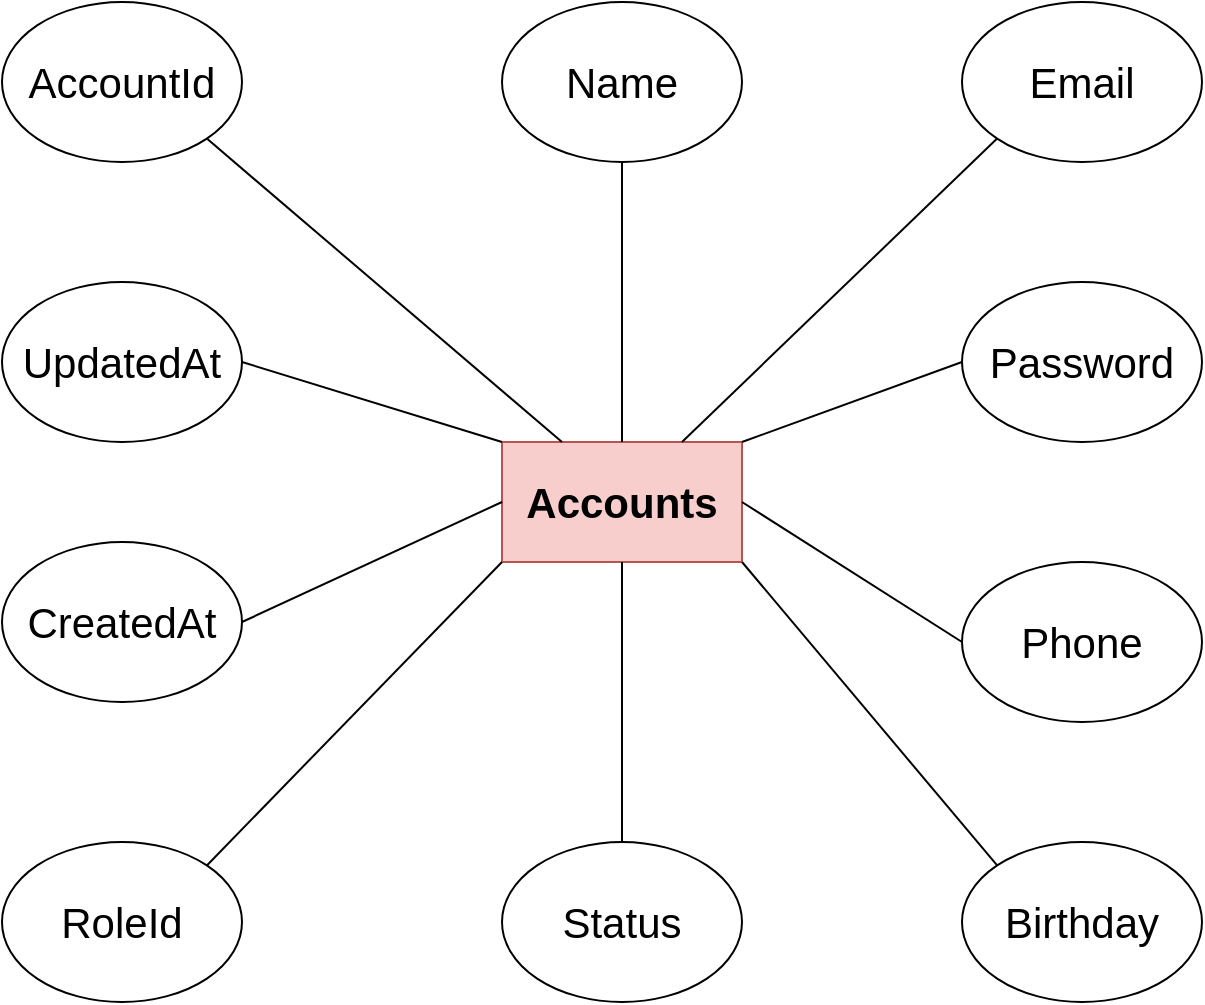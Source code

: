 <mxfile version="14.9.3" type="device" pages="5"><diagram id="GEz_3KdsfDIOEfWvhf-M" name="Account"><mxGraphModel dx="1038" dy="579" grid="1" gridSize="10" guides="1" tooltips="1" connect="1" arrows="1" fold="1" page="1" pageScale="1" pageWidth="827" pageHeight="1169" background="none" math="0" shadow="0"><root><mxCell id="0"/><mxCell id="1" parent="0"/><mxCell id="G0lWmzLm0zBgNBbIAl6s-1" value="Accounts" style="rounded=0;whiteSpace=wrap;html=1;fontSize=21;fontStyle=1;fillColor=#f8cecc;strokeColor=#b85450;" vertex="1" parent="1"><mxGeometry x="370" y="340" width="120" height="60" as="geometry"/></mxCell><mxCell id="G0lWmzLm0zBgNBbIAl6s-2" value="AccountId" style="ellipse;whiteSpace=wrap;html=1;fontSize=21;" vertex="1" parent="1"><mxGeometry x="120" y="120" width="120" height="80" as="geometry"/></mxCell><mxCell id="G0lWmzLm0zBgNBbIAl6s-3" value="Name" style="ellipse;whiteSpace=wrap;html=1;fontSize=21;" vertex="1" parent="1"><mxGeometry x="370" y="120" width="120" height="80" as="geometry"/></mxCell><mxCell id="G0lWmzLm0zBgNBbIAl6s-4" value="Email" style="ellipse;whiteSpace=wrap;html=1;fontSize=21;" vertex="1" parent="1"><mxGeometry x="600" y="120" width="120" height="80" as="geometry"/></mxCell><mxCell id="G0lWmzLm0zBgNBbIAl6s-5" value="Password" style="ellipse;whiteSpace=wrap;html=1;fontSize=21;" vertex="1" parent="1"><mxGeometry x="600" y="260" width="120" height="80" as="geometry"/></mxCell><mxCell id="G0lWmzLm0zBgNBbIAl6s-6" value="Phone" style="ellipse;whiteSpace=wrap;html=1;fontSize=21;" vertex="1" parent="1"><mxGeometry x="600" y="400" width="120" height="80" as="geometry"/></mxCell><mxCell id="G0lWmzLm0zBgNBbIAl6s-7" value="Birthday" style="ellipse;whiteSpace=wrap;html=1;fontSize=21;" vertex="1" parent="1"><mxGeometry x="600" y="540" width="120" height="80" as="geometry"/></mxCell><mxCell id="G0lWmzLm0zBgNBbIAl6s-8" value="RoleId" style="ellipse;whiteSpace=wrap;html=1;fontSize=21;" vertex="1" parent="1"><mxGeometry x="120" y="540" width="120" height="80" as="geometry"/></mxCell><mxCell id="G0lWmzLm0zBgNBbIAl6s-9" value="UpdatedAt" style="ellipse;whiteSpace=wrap;html=1;fontSize=21;" vertex="1" parent="1"><mxGeometry x="120" y="260" width="120" height="80" as="geometry"/></mxCell><mxCell id="G0lWmzLm0zBgNBbIAl6s-10" value="CreatedAt" style="ellipse;whiteSpace=wrap;html=1;fontSize=21;" vertex="1" parent="1"><mxGeometry x="120" y="390" width="120" height="80" as="geometry"/></mxCell><mxCell id="G0lWmzLm0zBgNBbIAl6s-11" value="Status" style="ellipse;whiteSpace=wrap;html=1;fontSize=21;" vertex="1" parent="1"><mxGeometry x="370" y="540" width="120" height="80" as="geometry"/></mxCell><mxCell id="G0lWmzLm0zBgNBbIAl6s-14" value="" style="endArrow=none;html=1;fontSize=21;exitX=1;exitY=0.5;exitDx=0;exitDy=0;entryX=0;entryY=0;entryDx=0;entryDy=0;" edge="1" parent="1" source="G0lWmzLm0zBgNBbIAl6s-9" target="G0lWmzLm0zBgNBbIAl6s-1"><mxGeometry width="50" height="50" relative="1" as="geometry"><mxPoint x="390" y="420" as="sourcePoint"/><mxPoint x="440" y="370" as="targetPoint"/></mxGeometry></mxCell><mxCell id="G0lWmzLm0zBgNBbIAl6s-15" value="" style="endArrow=none;html=1;fontSize=21;exitX=1;exitY=1;exitDx=0;exitDy=0;" edge="1" parent="1" source="G0lWmzLm0zBgNBbIAl6s-2"><mxGeometry width="50" height="50" relative="1" as="geometry"><mxPoint x="390" y="420" as="sourcePoint"/><mxPoint x="400" y="340" as="targetPoint"/></mxGeometry></mxCell><mxCell id="G0lWmzLm0zBgNBbIAl6s-16" value="" style="endArrow=none;html=1;fontSize=21;entryX=0.5;entryY=0;entryDx=0;entryDy=0;" edge="1" parent="1" source="G0lWmzLm0zBgNBbIAl6s-3" target="G0lWmzLm0zBgNBbIAl6s-1"><mxGeometry width="50" height="50" relative="1" as="geometry"><mxPoint x="279.996" y="188.284" as="sourcePoint"/><mxPoint x="457.57" y="340" as="targetPoint"/></mxGeometry></mxCell><mxCell id="G0lWmzLm0zBgNBbIAl6s-17" value="" style="endArrow=none;html=1;fontSize=21;exitX=0.75;exitY=0;exitDx=0;exitDy=0;entryX=0;entryY=1;entryDx=0;entryDy=0;" edge="1" parent="1" source="G0lWmzLm0zBgNBbIAl6s-1" target="G0lWmzLm0zBgNBbIAl6s-4"><mxGeometry width="50" height="50" relative="1" as="geometry"><mxPoint x="390" y="420" as="sourcePoint"/><mxPoint x="440" y="370" as="targetPoint"/></mxGeometry></mxCell><mxCell id="G0lWmzLm0zBgNBbIAl6s-18" value="" style="endArrow=none;html=1;fontSize=21;exitX=0;exitY=0.5;exitDx=0;exitDy=0;entryX=1;entryY=0;entryDx=0;entryDy=0;" edge="1" parent="1" source="G0lWmzLm0zBgNBbIAl6s-5" target="G0lWmzLm0zBgNBbIAl6s-1"><mxGeometry width="50" height="50" relative="1" as="geometry"><mxPoint x="390" y="420" as="sourcePoint"/><mxPoint x="440" y="370" as="targetPoint"/></mxGeometry></mxCell><mxCell id="G0lWmzLm0zBgNBbIAl6s-19" value="" style="endArrow=none;html=1;fontSize=21;exitX=1;exitY=0.5;exitDx=0;exitDy=0;entryX=0;entryY=0.5;entryDx=0;entryDy=0;" edge="1" parent="1" source="G0lWmzLm0zBgNBbIAl6s-1" target="G0lWmzLm0zBgNBbIAl6s-6"><mxGeometry width="50" height="50" relative="1" as="geometry"><mxPoint x="390" y="420" as="sourcePoint"/><mxPoint x="440" y="370" as="targetPoint"/></mxGeometry></mxCell><mxCell id="G0lWmzLm0zBgNBbIAl6s-20" value="" style="endArrow=none;html=1;fontSize=21;exitX=1;exitY=1;exitDx=0;exitDy=0;entryX=0;entryY=0;entryDx=0;entryDy=0;" edge="1" parent="1" source="G0lWmzLm0zBgNBbIAl6s-1" target="G0lWmzLm0zBgNBbIAl6s-7"><mxGeometry width="50" height="50" relative="1" as="geometry"><mxPoint x="390" y="420" as="sourcePoint"/><mxPoint x="440" y="370" as="targetPoint"/></mxGeometry></mxCell><mxCell id="G0lWmzLm0zBgNBbIAl6s-21" value="" style="endArrow=none;html=1;fontSize=21;exitX=0.5;exitY=1;exitDx=0;exitDy=0;entryX=0.5;entryY=0;entryDx=0;entryDy=0;" edge="1" parent="1" source="G0lWmzLm0zBgNBbIAl6s-1" target="G0lWmzLm0zBgNBbIAl6s-11"><mxGeometry width="50" height="50" relative="1" as="geometry"><mxPoint x="390" y="420" as="sourcePoint"/><mxPoint x="440" y="370" as="targetPoint"/></mxGeometry></mxCell><mxCell id="G0lWmzLm0zBgNBbIAl6s-22" value="" style="endArrow=none;html=1;fontSize=21;exitX=0;exitY=1;exitDx=0;exitDy=0;entryX=1;entryY=0;entryDx=0;entryDy=0;" edge="1" parent="1" source="G0lWmzLm0zBgNBbIAl6s-1" target="G0lWmzLm0zBgNBbIAl6s-8"><mxGeometry width="50" height="50" relative="1" as="geometry"><mxPoint x="390" y="420" as="sourcePoint"/><mxPoint x="440" y="370" as="targetPoint"/></mxGeometry></mxCell><mxCell id="G0lWmzLm0zBgNBbIAl6s-23" value="" style="endArrow=none;html=1;fontSize=21;exitX=0;exitY=0.5;exitDx=0;exitDy=0;entryX=1;entryY=0.5;entryDx=0;entryDy=0;" edge="1" parent="1" source="G0lWmzLm0zBgNBbIAl6s-1" target="G0lWmzLm0zBgNBbIAl6s-10"><mxGeometry width="50" height="50" relative="1" as="geometry"><mxPoint x="390" y="420" as="sourcePoint"/><mxPoint x="440" y="370" as="targetPoint"/></mxGeometry></mxCell></root></mxGraphModel></diagram><diagram id="G-tEZnUHfWzyyb2pSa0g" name="Currency"><mxGraphModel dx="1038" dy="521" grid="1" gridSize="10" guides="1" tooltips="1" connect="1" arrows="1" fold="1" page="1" pageScale="1" pageWidth="827" pageHeight="1169" math="0" shadow="0"><root><mxCell id="hVoBL8ydeFu0N2ukwKpU-0"/><mxCell id="hVoBL8ydeFu0N2ukwKpU-1" parent="hVoBL8ydeFu0N2ukwKpU-0"/><mxCell id="rbpTSoaHfvkXgF5CR4_y-0" value="Currencies" style="rounded=0;whiteSpace=wrap;html=1;fontSize=21;fontStyle=1;fillColor=#f8cecc;strokeColor=#b85450;" vertex="1" parent="hVoBL8ydeFu0N2ukwKpU-1"><mxGeometry x="370" y="340" width="120" height="60" as="geometry"/></mxCell><mxCell id="rbpTSoaHfvkXgF5CR4_y-1" value="CurrencyId" style="ellipse;whiteSpace=wrap;html=1;fontSize=21;" vertex="1" parent="hVoBL8ydeFu0N2ukwKpU-1"><mxGeometry x="110" y="330" width="120" height="80" as="geometry"/></mxCell><mxCell id="rbpTSoaHfvkXgF5CR4_y-2" value="Name" style="ellipse;whiteSpace=wrap;html=1;fontSize=21;" vertex="1" parent="hVoBL8ydeFu0N2ukwKpU-1"><mxGeometry x="630" y="330" width="120" height="80" as="geometry"/></mxCell><mxCell id="rbpTSoaHfvkXgF5CR4_y-12" value="" style="endArrow=none;html=1;fontSize=21;exitX=1;exitY=0.5;exitDx=0;exitDy=0;entryX=0;entryY=0.5;entryDx=0;entryDy=0;" edge="1" parent="hVoBL8ydeFu0N2ukwKpU-1" source="rbpTSoaHfvkXgF5CR4_y-1" target="rbpTSoaHfvkXgF5CR4_y-0"><mxGeometry width="50" height="50" relative="1" as="geometry"><mxPoint x="390" y="420" as="sourcePoint"/><mxPoint x="400" y="340" as="targetPoint"/></mxGeometry></mxCell><mxCell id="rbpTSoaHfvkXgF5CR4_y-13" value="" style="endArrow=none;html=1;fontSize=21;entryX=1;entryY=0.5;entryDx=0;entryDy=0;" edge="1" parent="hVoBL8ydeFu0N2ukwKpU-1" source="rbpTSoaHfvkXgF5CR4_y-2" target="rbpTSoaHfvkXgF5CR4_y-0"><mxGeometry width="50" height="50" relative="1" as="geometry"><mxPoint x="279.996" y="188.284" as="sourcePoint"/><mxPoint x="457.57" y="340" as="targetPoint"/></mxGeometry></mxCell></root></mxGraphModel></diagram><diagram id="E4p6BggJQqMTqI3SocS4" name="Page-3"><mxGraphModel dx="1038" dy="579" grid="1" gridSize="10" guides="1" tooltips="1" connect="1" arrows="1" fold="1" page="1" pageScale="1" pageWidth="827" pageHeight="1169" math="0" shadow="0"><root><mxCell id="4UlxFnOwx653JaYTCCnm-0"/><mxCell id="4UlxFnOwx653JaYTCCnm-1" parent="4UlxFnOwx653JaYTCCnm-0"/><mxCell id="4UlxFnOwx653JaYTCCnm-2" value="Roles" style="rounded=0;whiteSpace=wrap;html=1;fontSize=21;fontStyle=1;fillColor=#f8cecc;strokeColor=#b85450;" vertex="1" parent="4UlxFnOwx653JaYTCCnm-1"><mxGeometry x="370" y="340" width="120" height="60" as="geometry"/></mxCell><mxCell id="4UlxFnOwx653JaYTCCnm-3" value="RoleId" style="ellipse;whiteSpace=wrap;html=1;fontSize=21;" vertex="1" parent="4UlxFnOwx653JaYTCCnm-1"><mxGeometry x="110" y="330" width="120" height="80" as="geometry"/></mxCell><mxCell id="4UlxFnOwx653JaYTCCnm-4" value="Status" style="ellipse;whiteSpace=wrap;html=1;fontSize=21;" vertex="1" parent="4UlxFnOwx653JaYTCCnm-1"><mxGeometry x="630" y="330" width="120" height="80" as="geometry"/></mxCell><mxCell id="4UlxFnOwx653JaYTCCnm-5" value="" style="endArrow=none;html=1;fontSize=21;exitX=1;exitY=0.5;exitDx=0;exitDy=0;entryX=0;entryY=0.5;entryDx=0;entryDy=0;" edge="1" parent="4UlxFnOwx653JaYTCCnm-1" source="4UlxFnOwx653JaYTCCnm-3" target="4UlxFnOwx653JaYTCCnm-2"><mxGeometry width="50" height="50" relative="1" as="geometry"><mxPoint x="390" y="420" as="sourcePoint"/><mxPoint x="400" y="340" as="targetPoint"/></mxGeometry></mxCell><mxCell id="4UlxFnOwx653JaYTCCnm-6" value="" style="endArrow=none;html=1;fontSize=21;entryX=1;entryY=0.5;entryDx=0;entryDy=0;" edge="1" parent="4UlxFnOwx653JaYTCCnm-1" source="4UlxFnOwx653JaYTCCnm-4" target="4UlxFnOwx653JaYTCCnm-2"><mxGeometry width="50" height="50" relative="1" as="geometry"><mxPoint x="279.996" y="188.284" as="sourcePoint"/><mxPoint x="457.57" y="340" as="targetPoint"/></mxGeometry></mxCell><mxCell id="4UlxFnOwx653JaYTCCnm-7" value="Name" style="ellipse;whiteSpace=wrap;html=1;fontSize=21;" vertex="1" parent="4UlxFnOwx653JaYTCCnm-1"><mxGeometry x="370" y="120" width="120" height="80" as="geometry"/></mxCell><mxCell id="4UlxFnOwx653JaYTCCnm-8" value="" style="endArrow=none;html=1;fontSize=21;exitX=0.5;exitY=0;exitDx=0;exitDy=0;entryX=0.5;entryY=1;entryDx=0;entryDy=0;" edge="1" parent="4UlxFnOwx653JaYTCCnm-1" source="4UlxFnOwx653JaYTCCnm-2" target="4UlxFnOwx653JaYTCCnm-7"><mxGeometry width="50" height="50" relative="1" as="geometry"><mxPoint x="390" y="300" as="sourcePoint"/><mxPoint x="440" y="250" as="targetPoint"/></mxGeometry></mxCell></root></mxGraphModel></diagram><diagram id="YdqaehXhnOYgi0axa0-7" name="BankAccount"><mxGraphModel dx="1038" dy="521" grid="1" gridSize="10" guides="1" tooltips="1" connect="1" arrows="1" fold="1" page="1" pageScale="1" pageWidth="827" pageHeight="1169" math="0" shadow="0"><root><mxCell id="Rg5KdEXRDPCdK4_rdtgt-0"/><mxCell id="Rg5KdEXRDPCdK4_rdtgt-1" parent="Rg5KdEXRDPCdK4_rdtgt-0"/><mxCell id="DzRRO3TYvQL9fENdih4s-0" value="BankAccounts" style="rounded=0;whiteSpace=wrap;html=1;fontSize=21;fontStyle=1;fillColor=#f8cecc;strokeColor=#b85450;" vertex="1" parent="Rg5KdEXRDPCdK4_rdtgt-1"><mxGeometry x="350" y="340" width="160" height="60" as="geometry"/></mxCell><mxCell id="DzRRO3TYvQL9fENdih4s-1" value="BankAccountId" style="ellipse;whiteSpace=wrap;html=1;fontSize=21;" vertex="1" parent="Rg5KdEXRDPCdK4_rdtgt-1"><mxGeometry x="105" y="120" width="170" height="80" as="geometry"/></mxCell><mxCell id="DzRRO3TYvQL9fENdih4s-2" value="AccountId" style="ellipse;whiteSpace=wrap;html=1;fontSize=21;" vertex="1" parent="Rg5KdEXRDPCdK4_rdtgt-1"><mxGeometry x="370" y="120" width="120" height="80" as="geometry"/></mxCell><mxCell id="DzRRO3TYvQL9fENdih4s-3" value="CurrencyId" style="ellipse;whiteSpace=wrap;html=1;fontSize=21;" vertex="1" parent="Rg5KdEXRDPCdK4_rdtgt-1"><mxGeometry x="610" y="120" width="120" height="80" as="geometry"/></mxCell><mxCell id="DzRRO3TYvQL9fENdih4s-4" value="Name" style="ellipse;whiteSpace=wrap;html=1;fontSize=21;" vertex="1" parent="Rg5KdEXRDPCdK4_rdtgt-1"><mxGeometry x="610" y="330" width="120" height="80" as="geometry"/></mxCell><mxCell id="DzRRO3TYvQL9fENdih4s-5" value="Balance" style="ellipse;whiteSpace=wrap;html=1;fontSize=21;" vertex="1" parent="Rg5KdEXRDPCdK4_rdtgt-1"><mxGeometry x="610" y="520" width="120" height="80" as="geometry"/></mxCell><mxCell id="DzRRO3TYvQL9fENdih4s-6" value="Status" style="ellipse;whiteSpace=wrap;html=1;fontSize=21;" vertex="1" parent="Rg5KdEXRDPCdK4_rdtgt-1"><mxGeometry x="370" y="530" width="120" height="80" as="geometry"/></mxCell><mxCell id="DzRRO3TYvQL9fENdih4s-8" value="UpdatedAt" style="ellipse;whiteSpace=wrap;html=1;fontSize=21;" vertex="1" parent="Rg5KdEXRDPCdK4_rdtgt-1"><mxGeometry x="120" y="330" width="120" height="80" as="geometry"/></mxCell><mxCell id="DzRRO3TYvQL9fENdih4s-9" value="CreatedAt" style="ellipse;whiteSpace=wrap;html=1;fontSize=21;" vertex="1" parent="Rg5KdEXRDPCdK4_rdtgt-1"><mxGeometry x="130" y="520" width="120" height="80" as="geometry"/></mxCell><mxCell id="DzRRO3TYvQL9fENdih4s-11" value="" style="endArrow=none;html=1;fontSize=21;exitX=1;exitY=0.5;exitDx=0;exitDy=0;entryX=0;entryY=0.5;entryDx=0;entryDy=0;" edge="1" parent="Rg5KdEXRDPCdK4_rdtgt-1" source="DzRRO3TYvQL9fENdih4s-8" target="DzRRO3TYvQL9fENdih4s-0"><mxGeometry width="50" height="50" relative="1" as="geometry"><mxPoint x="390" y="420" as="sourcePoint"/><mxPoint x="440" y="370" as="targetPoint"/></mxGeometry></mxCell><mxCell id="DzRRO3TYvQL9fENdih4s-12" value="" style="endArrow=none;html=1;fontSize=21;exitX=1;exitY=1;exitDx=0;exitDy=0;entryX=0;entryY=0;entryDx=0;entryDy=0;" edge="1" parent="Rg5KdEXRDPCdK4_rdtgt-1" source="DzRRO3TYvQL9fENdih4s-1" target="DzRRO3TYvQL9fENdih4s-0"><mxGeometry width="50" height="50" relative="1" as="geometry"><mxPoint x="390" y="420" as="sourcePoint"/><mxPoint x="400" y="340" as="targetPoint"/></mxGeometry></mxCell><mxCell id="DzRRO3TYvQL9fENdih4s-13" value="" style="endArrow=none;html=1;fontSize=21;entryX=0.5;entryY=0;entryDx=0;entryDy=0;" edge="1" parent="Rg5KdEXRDPCdK4_rdtgt-1" source="DzRRO3TYvQL9fENdih4s-2" target="DzRRO3TYvQL9fENdih4s-0"><mxGeometry width="50" height="50" relative="1" as="geometry"><mxPoint x="279.996" y="188.284" as="sourcePoint"/><mxPoint x="457.57" y="340" as="targetPoint"/></mxGeometry></mxCell><mxCell id="DzRRO3TYvQL9fENdih4s-14" value="" style="endArrow=none;html=1;fontSize=21;exitX=1;exitY=0;exitDx=0;exitDy=0;entryX=0;entryY=1;entryDx=0;entryDy=0;" edge="1" parent="Rg5KdEXRDPCdK4_rdtgt-1" source="DzRRO3TYvQL9fENdih4s-0" target="DzRRO3TYvQL9fENdih4s-3"><mxGeometry width="50" height="50" relative="1" as="geometry"><mxPoint x="390" y="420" as="sourcePoint"/><mxPoint x="440" y="370" as="targetPoint"/></mxGeometry></mxCell><mxCell id="DzRRO3TYvQL9fENdih4s-15" value="" style="endArrow=none;html=1;fontSize=21;exitX=0;exitY=0.5;exitDx=0;exitDy=0;entryX=1;entryY=0.5;entryDx=0;entryDy=0;" edge="1" parent="Rg5KdEXRDPCdK4_rdtgt-1" source="DzRRO3TYvQL9fENdih4s-4" target="DzRRO3TYvQL9fENdih4s-0"><mxGeometry width="50" height="50" relative="1" as="geometry"><mxPoint x="390" y="420" as="sourcePoint"/><mxPoint x="440" y="370" as="targetPoint"/></mxGeometry></mxCell><mxCell id="DzRRO3TYvQL9fENdih4s-16" value="" style="endArrow=none;html=1;fontSize=21;exitX=1;exitY=1;exitDx=0;exitDy=0;entryX=0;entryY=0;entryDx=0;entryDy=0;" edge="1" parent="Rg5KdEXRDPCdK4_rdtgt-1" source="DzRRO3TYvQL9fENdih4s-0" target="DzRRO3TYvQL9fENdih4s-5"><mxGeometry width="50" height="50" relative="1" as="geometry"><mxPoint x="390" y="420" as="sourcePoint"/><mxPoint x="440" y="370" as="targetPoint"/></mxGeometry></mxCell><mxCell id="DzRRO3TYvQL9fENdih4s-17" value="" style="endArrow=none;html=1;fontSize=21;exitX=0.5;exitY=1;exitDx=0;exitDy=0;entryX=0.5;entryY=0;entryDx=0;entryDy=0;" edge="1" parent="Rg5KdEXRDPCdK4_rdtgt-1" source="DzRRO3TYvQL9fENdih4s-0" target="DzRRO3TYvQL9fENdih4s-6"><mxGeometry width="50" height="50" relative="1" as="geometry"><mxPoint x="390" y="420" as="sourcePoint"/><mxPoint x="440" y="370" as="targetPoint"/></mxGeometry></mxCell><mxCell id="DzRRO3TYvQL9fENdih4s-20" value="" style="endArrow=none;html=1;fontSize=21;exitX=0;exitY=1;exitDx=0;exitDy=0;entryX=1;entryY=0;entryDx=0;entryDy=0;" edge="1" parent="Rg5KdEXRDPCdK4_rdtgt-1" source="DzRRO3TYvQL9fENdih4s-0" target="DzRRO3TYvQL9fENdih4s-9"><mxGeometry width="50" height="50" relative="1" as="geometry"><mxPoint x="390" y="420" as="sourcePoint"/><mxPoint x="440" y="370" as="targetPoint"/></mxGeometry></mxCell></root></mxGraphModel></diagram><diagram id="oI6iSHkErYPx4hR4yroz" name="Page-5"><mxGraphModel dx="1038" dy="521" grid="1" gridSize="10" guides="1" tooltips="1" connect="1" arrows="1" fold="1" page="1" pageScale="1" pageWidth="827" pageHeight="1169" math="0" shadow="0"><root><mxCell id="FSC7y-ta5rprU81UNRID-0"/><mxCell id="FSC7y-ta5rprU81UNRID-1" parent="FSC7y-ta5rprU81UNRID-0"/><mxCell id="74Ru9agUBFHOpiSapqo6-0" value="Transactions" style="rounded=0;whiteSpace=wrap;html=1;fontSize=21;fontStyle=1;fillColor=#f8cecc;strokeColor=#b85450;" vertex="1" parent="FSC7y-ta5rprU81UNRID-1"><mxGeometry x="350" y="340" width="160" height="60" as="geometry"/></mxCell><mxCell id="74Ru9agUBFHOpiSapqo6-1" value="TransactionId" style="ellipse;whiteSpace=wrap;html=1;fontSize=21;" vertex="1" parent="FSC7y-ta5rprU81UNRID-1"><mxGeometry x="105" y="120" width="170" height="80" as="geometry"/></mxCell><mxCell id="74Ru9agUBFHOpiSapqo6-2" value="FromId" style="ellipse;whiteSpace=wrap;html=1;fontSize=21;" vertex="1" parent="FSC7y-ta5rprU81UNRID-1"><mxGeometry x="370" y="120" width="120" height="80" as="geometry"/></mxCell><mxCell id="74Ru9agUBFHOpiSapqo6-3" value="ToId" style="ellipse;whiteSpace=wrap;html=1;fontSize=21;" vertex="1" parent="FSC7y-ta5rprU81UNRID-1"><mxGeometry x="610" y="120" width="120" height="80" as="geometry"/></mxCell><mxCell id="74Ru9agUBFHOpiSapqo6-4" value="Status" style="ellipse;whiteSpace=wrap;html=1;fontSize=21;" vertex="1" parent="FSC7y-ta5rprU81UNRID-1"><mxGeometry x="610" y="330" width="120" height="80" as="geometry"/></mxCell><mxCell id="74Ru9agUBFHOpiSapqo6-5" value="Amount" style="ellipse;whiteSpace=wrap;html=1;fontSize=21;" vertex="1" parent="FSC7y-ta5rprU81UNRID-1"><mxGeometry x="610" y="520" width="120" height="80" as="geometry"/></mxCell><mxCell id="74Ru9agUBFHOpiSapqo6-6" value="Status" style="ellipse;whiteSpace=wrap;html=1;fontSize=21;" vertex="1" parent="FSC7y-ta5rprU81UNRID-1"><mxGeometry x="370" y="530" width="120" height="80" as="geometry"/></mxCell><mxCell id="74Ru9agUBFHOpiSapqo6-7" value="UpdatedAt" style="ellipse;whiteSpace=wrap;html=1;fontSize=21;" vertex="1" parent="FSC7y-ta5rprU81UNRID-1"><mxGeometry x="120" y="330" width="120" height="80" as="geometry"/></mxCell><mxCell id="74Ru9agUBFHOpiSapqo6-8" value="CreatedAt" style="ellipse;whiteSpace=wrap;html=1;fontSize=21;" vertex="1" parent="FSC7y-ta5rprU81UNRID-1"><mxGeometry x="130" y="520" width="120" height="80" as="geometry"/></mxCell><mxCell id="74Ru9agUBFHOpiSapqo6-9" value="" style="endArrow=none;html=1;fontSize=21;exitX=1;exitY=0.5;exitDx=0;exitDy=0;entryX=0;entryY=0.5;entryDx=0;entryDy=0;" edge="1" parent="FSC7y-ta5rprU81UNRID-1" source="74Ru9agUBFHOpiSapqo6-7" target="74Ru9agUBFHOpiSapqo6-0"><mxGeometry width="50" height="50" relative="1" as="geometry"><mxPoint x="390" y="420" as="sourcePoint"/><mxPoint x="440" y="370" as="targetPoint"/></mxGeometry></mxCell><mxCell id="74Ru9agUBFHOpiSapqo6-10" value="" style="endArrow=none;html=1;fontSize=21;exitX=1;exitY=1;exitDx=0;exitDy=0;entryX=0;entryY=0;entryDx=0;entryDy=0;" edge="1" parent="FSC7y-ta5rprU81UNRID-1" source="74Ru9agUBFHOpiSapqo6-1" target="74Ru9agUBFHOpiSapqo6-0"><mxGeometry width="50" height="50" relative="1" as="geometry"><mxPoint x="390" y="420" as="sourcePoint"/><mxPoint x="400" y="340" as="targetPoint"/></mxGeometry></mxCell><mxCell id="74Ru9agUBFHOpiSapqo6-11" value="" style="endArrow=none;html=1;fontSize=21;entryX=0.5;entryY=0;entryDx=0;entryDy=0;" edge="1" parent="FSC7y-ta5rprU81UNRID-1" source="74Ru9agUBFHOpiSapqo6-2" target="74Ru9agUBFHOpiSapqo6-0"><mxGeometry width="50" height="50" relative="1" as="geometry"><mxPoint x="279.996" y="188.284" as="sourcePoint"/><mxPoint x="457.57" y="340" as="targetPoint"/></mxGeometry></mxCell><mxCell id="74Ru9agUBFHOpiSapqo6-12" value="" style="endArrow=none;html=1;fontSize=21;exitX=1;exitY=0;exitDx=0;exitDy=0;entryX=0;entryY=1;entryDx=0;entryDy=0;" edge="1" parent="FSC7y-ta5rprU81UNRID-1" source="74Ru9agUBFHOpiSapqo6-0" target="74Ru9agUBFHOpiSapqo6-3"><mxGeometry width="50" height="50" relative="1" as="geometry"><mxPoint x="390" y="420" as="sourcePoint"/><mxPoint x="440" y="370" as="targetPoint"/></mxGeometry></mxCell><mxCell id="74Ru9agUBFHOpiSapqo6-13" value="" style="endArrow=none;html=1;fontSize=21;exitX=0;exitY=0.5;exitDx=0;exitDy=0;entryX=1;entryY=0.5;entryDx=0;entryDy=0;" edge="1" parent="FSC7y-ta5rprU81UNRID-1" source="74Ru9agUBFHOpiSapqo6-4" target="74Ru9agUBFHOpiSapqo6-0"><mxGeometry width="50" height="50" relative="1" as="geometry"><mxPoint x="390" y="420" as="sourcePoint"/><mxPoint x="440" y="370" as="targetPoint"/></mxGeometry></mxCell><mxCell id="74Ru9agUBFHOpiSapqo6-14" value="" style="endArrow=none;html=1;fontSize=21;exitX=1;exitY=1;exitDx=0;exitDy=0;entryX=0;entryY=0;entryDx=0;entryDy=0;" edge="1" parent="FSC7y-ta5rprU81UNRID-1" source="74Ru9agUBFHOpiSapqo6-0" target="74Ru9agUBFHOpiSapqo6-5"><mxGeometry width="50" height="50" relative="1" as="geometry"><mxPoint x="390" y="420" as="sourcePoint"/><mxPoint x="440" y="370" as="targetPoint"/></mxGeometry></mxCell><mxCell id="74Ru9agUBFHOpiSapqo6-15" value="" style="endArrow=none;html=1;fontSize=21;exitX=0.5;exitY=1;exitDx=0;exitDy=0;entryX=0.5;entryY=0;entryDx=0;entryDy=0;" edge="1" parent="FSC7y-ta5rprU81UNRID-1" source="74Ru9agUBFHOpiSapqo6-0" target="74Ru9agUBFHOpiSapqo6-6"><mxGeometry width="50" height="50" relative="1" as="geometry"><mxPoint x="390" y="420" as="sourcePoint"/><mxPoint x="440" y="370" as="targetPoint"/></mxGeometry></mxCell><mxCell id="74Ru9agUBFHOpiSapqo6-16" value="" style="endArrow=none;html=1;fontSize=21;exitX=0;exitY=1;exitDx=0;exitDy=0;entryX=1;entryY=0;entryDx=0;entryDy=0;" edge="1" parent="FSC7y-ta5rprU81UNRID-1" source="74Ru9agUBFHOpiSapqo6-0" target="74Ru9agUBFHOpiSapqo6-8"><mxGeometry width="50" height="50" relative="1" as="geometry"><mxPoint x="390" y="420" as="sourcePoint"/><mxPoint x="440" y="370" as="targetPoint"/></mxGeometry></mxCell></root></mxGraphModel></diagram></mxfile>